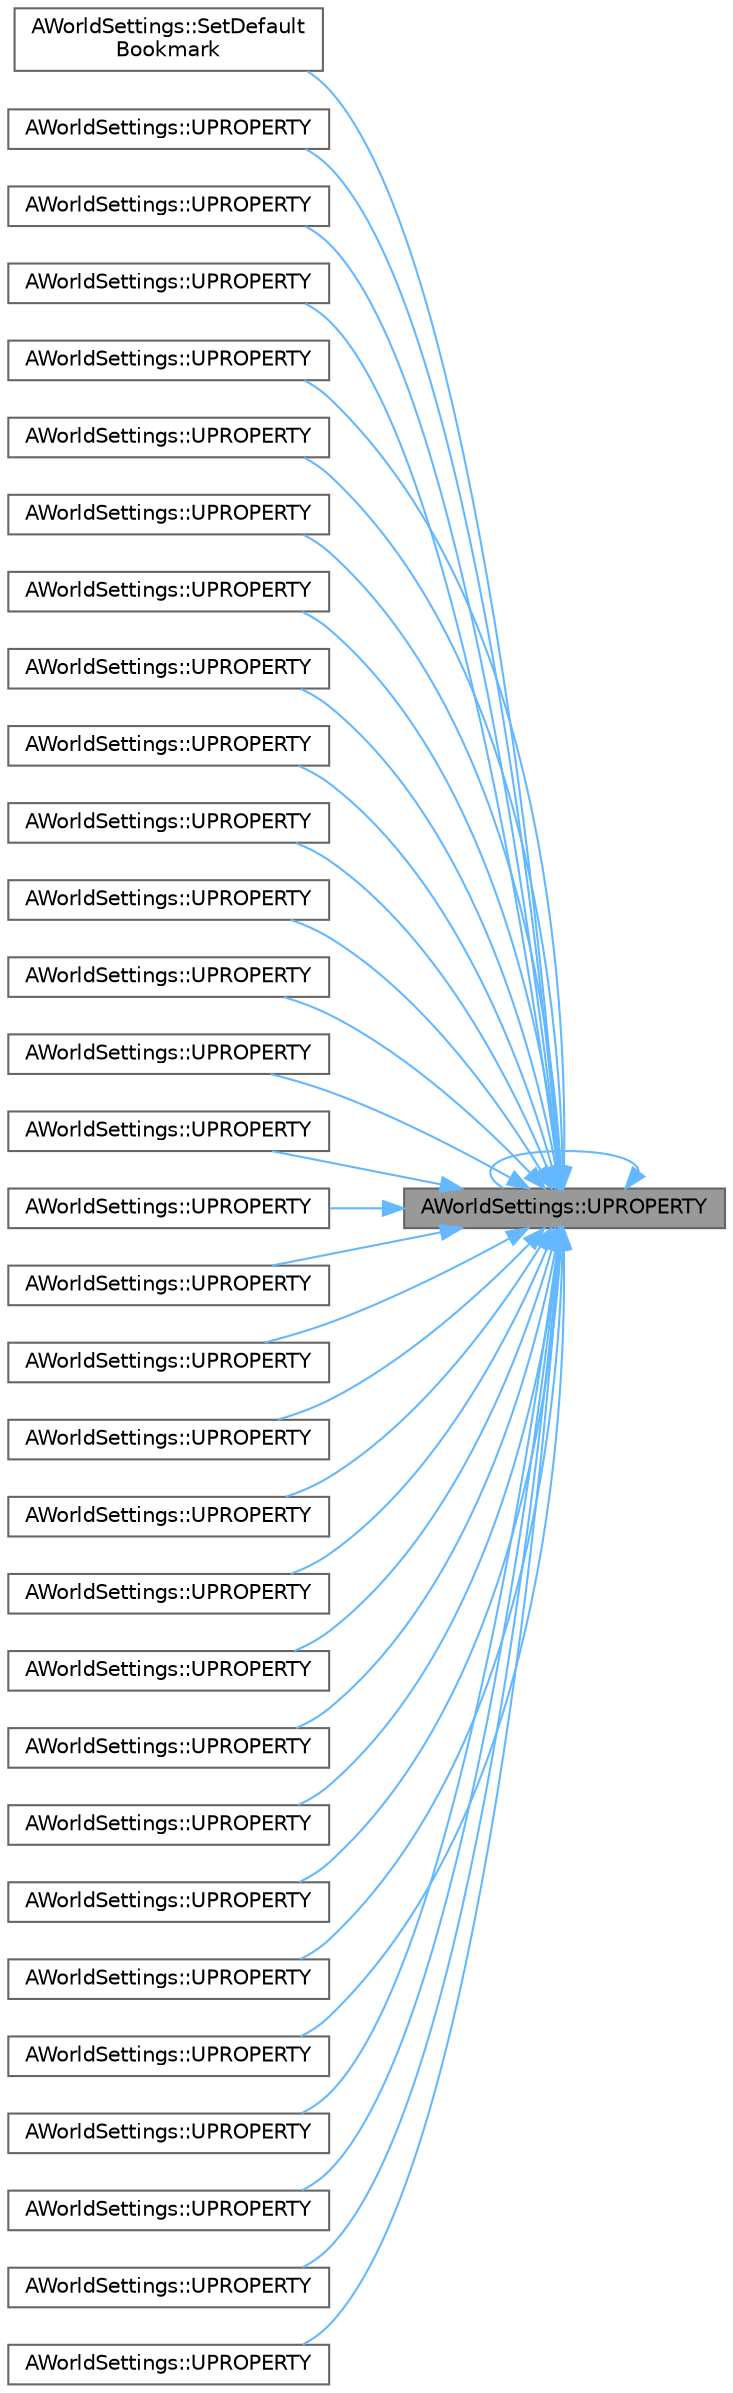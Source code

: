 digraph "AWorldSettings::UPROPERTY"
{
 // INTERACTIVE_SVG=YES
 // LATEX_PDF_SIZE
  bgcolor="transparent";
  edge [fontname=Helvetica,fontsize=10,labelfontname=Helvetica,labelfontsize=10];
  node [fontname=Helvetica,fontsize=10,shape=box,height=0.2,width=0.4];
  rankdir="RL";
  Node1 [id="Node000001",label="AWorldSettings::UPROPERTY",height=0.2,width=0.4,color="gray40", fillcolor="grey60", style="filled", fontcolor="black",tooltip="PRECOMPUTED VISIBILITY SETTINGS."];
  Node1 -> Node2 [id="edge1_Node000001_Node000002",dir="back",color="steelblue1",style="solid",tooltip=" "];
  Node2 [id="Node000002",label="AWorldSettings::SetDefault\lBookmark",height=0.2,width=0.4,color="grey40", fillcolor="white", style="filled",URL="$d4/d73/classAWorldSettings.html#aa47a1d00c9de5092a5e9e510dbf625aa",tooltip="Set the bookmark that will be applied when the map is opened in the editor."];
  Node1 -> Node3 [id="edge2_Node000001_Node000003",dir="back",color="steelblue1",style="solid",tooltip=" "];
  Node3 [id="Node000003",label="AWorldSettings::UPROPERTY",height=0.2,width=0.4,color="grey40", fillcolor="white", style="filled",URL="$d4/d73/classAWorldSettings.html#a8313ea8e85f21c1b470618b56f25668c",tooltip=" "];
  Node1 -> Node4 [id="edge3_Node000001_Node000004",dir="back",color="steelblue1",style="solid",tooltip=" "];
  Node4 [id="Node000004",label="AWorldSettings::UPROPERTY",height=0.2,width=0.4,color="grey40", fillcolor="white", style="filled",URL="$d4/d73/classAWorldSettings.html#a6e419446d369ea08104692373903f6e5",tooltip="Default interior settings applied to sounds that have \"apply ambient volumes\" set to true on their So..."];
  Node1 -> Node5 [id="edge4_Node000001_Node000005",dir="back",color="steelblue1",style="solid",tooltip=" "];
  Node5 [id="Node000005",label="AWorldSettings::UPROPERTY",height=0.2,width=0.4,color="grey40", fillcolor="white", style="filled",URL="$d4/d73/classAWorldSettings.html#a6a1675ca3ffa5332b49322afbef5ba26",tooltip=" "];
  Node1 -> Node6 [id="edge5_Node000001_Node000006",dir="back",color="steelblue1",style="solid",tooltip=" "];
  Node6 [id="Node000006",label="AWorldSettings::UPROPERTY",height=0.2,width=0.4,color="grey40", fillcolor="white", style="filled",URL="$d4/d73/classAWorldSettings.html#acd54e93560e42b9191ba9eeec6938f39",tooltip="NANITE SETTINGS."];
  Node1 -> Node7 [id="edge6_Node000001_Node000007",dir="back",color="steelblue1",style="solid",tooltip=" "];
  Node7 [id="Node000007",label="AWorldSettings::UPROPERTY",height=0.2,width=0.4,color="grey40", fillcolor="white", style="filled",URL="$d4/d73/classAWorldSettings.html#ae549ec9a67b0d9055d3102dcaa477a03",tooltip="AUDIO SETTINGS."];
  Node1 -> Node8 [id="edge7_Node000001_Node000008",dir="back",color="steelblue1",style="solid",tooltip=" "];
  Node8 [id="Node000008",label="AWorldSettings::UPROPERTY",height=0.2,width=0.4,color="grey40", fillcolor="white", style="filled",URL="$d4/d73/classAWorldSettings.html#ab6d89662235b0e158a11c62e3e02bd42",tooltip="Default color scale for the level."];
  Node1 -> Node9 [id="edge8_Node000001_Node000009",dir="back",color="steelblue1",style="solid",tooltip=" "];
  Node9 [id="Node000009",label="AWorldSettings::UPROPERTY",height=0.2,width=0.4,color="grey40", fillcolor="white", style="filled",URL="$d4/d73/classAWorldSettings.html#a2e699827cd060a3b16c6e7a8889b7104",tooltip="Additional transform applied when applying LevelStreaming Transform to LevelInstance."];
  Node1 -> Node10 [id="edge9_Node000001_Node000010",dir="back",color="steelblue1",style="solid",tooltip=" "];
  Node10 [id="Node000010",label="AWorldSettings::UPROPERTY",height=0.2,width=0.4,color="grey40", fillcolor="white", style="filled",URL="$d4/d73/classAWorldSettings.html#a3cd96aba41743fbf268b07072a4cd34f",tooltip="RENDERING SETTINGS."];
  Node1 -> Node11 [id="edge10_Node000001_Node000011",dir="back",color="steelblue1",style="solid",tooltip=" "];
  Node11 [id="Node000011",label="AWorldSettings::UPROPERTY",height=0.2,width=0.4,color="grey40", fillcolor="white", style="filled",URL="$d4/d73/classAWorldSettings.html#a204c45856b82cc8521f3761e46cbaa42",tooltip="valid only during replication - information about the player(s) being replicated to (there could be m..."];
  Node1 -> Node12 [id="edge11_Node000001_Node000012",dir="back",color="steelblue1",style="solid",tooltip=" "];
  Node12 [id="Node000012",label="AWorldSettings::UPROPERTY",height=0.2,width=0.4,color="grey40", fillcolor="white", style="filled",URL="$d4/d73/classAWorldSettings.html#a7eb8832469cdef24c28f1a624716d163",tooltip=" "];
  Node1 -> Node13 [id="edge12_Node000001_Node000013",dir="back",color="steelblue1",style="solid",tooltip=" "];
  Node13 [id="Node000013",label="AWorldSettings::UPROPERTY",height=0.2,width=0.4,color="grey40", fillcolor="white", style="filled",URL="$d4/d73/classAWorldSettings.html#ad93121b77eea2cb460b0eaee2213053d",tooltip="Array of user data stored with the asset."];
  Node1 -> Node14 [id="edge13_Node000001_Node000014",dir="back",color="steelblue1",style="solid",tooltip=" "];
  Node14 [id="Node000014",label="AWorldSettings::UPROPERTY",height=0.2,width=0.4,color="grey40", fillcolor="white", style="filled",URL="$d4/d73/classAWorldSettings.html#a4a9772dc72380f140b01b4aca34221f8",tooltip="Default Base SoundMix."];
  Node1 -> Node15 [id="edge14_Node000001_Node000015",dir="back",color="steelblue1",style="solid",tooltip=" "];
  Node15 [id="Node000015",label="AWorldSettings::UPROPERTY",height=0.2,width=0.4,color="grey40", fillcolor="white", style="filled",URL="$d4/d73/classAWorldSettings.html#a5986723b88d6035f9a8356d3aa7c542e",tooltip="Overrides NavigationSystemConfig."];
  Node1 -> Node16 [id="edge15_Node000001_Node000016",dir="back",color="steelblue1",style="solid",tooltip=" "];
  Node16 [id="Node000016",label="AWorldSettings::UPROPERTY",height=0.2,width=0.4,color="grey40", fillcolor="white", style="filled",URL="$d4/d73/classAWorldSettings.html#a6524b91bbb8e1f9de7a57c037d894c6d",tooltip=" "];
  Node1 -> Node17 [id="edge16_Node000001_Node000017",dir="back",color="steelblue1",style="solid",tooltip=" "];
  Node17 [id="Node000017",label="AWorldSettings::UPROPERTY",height=0.2,width=0.4,color="grey40", fillcolor="white", style="filled",URL="$d4/d73/classAWorldSettings.html#af17af8c663fe778512712435b4ebfe63",tooltip=" "];
  Node1 -> Node18 [id="edge17_Node000001_Node000018",dir="back",color="steelblue1",style="solid",tooltip=" "];
  Node18 [id="Node000018",label="AWorldSettings::UPROPERTY",height=0.2,width=0.4,color="grey40", fillcolor="white", style="filled",URL="$d4/d73/classAWorldSettings.html#af5edc9080816e3ff126f977c43bbf038",tooltip="Class of GameNetworkManager to spawn for network games."];
  Node1 -> Node19 [id="edge18_Node000001_Node000019",dir="back",color="steelblue1",style="solid",tooltip=" "];
  Node19 [id="Node000019",label="AWorldSettings::UPROPERTY",height=0.2,width=0.4,color="grey40", fillcolor="white", style="filled",URL="$d4/d73/classAWorldSettings.html#ac19c0fbd24664de0f995e83c3e9d87aa",tooltip=" "];
  Node1 -> Node20 [id="edge19_Node000001_Node000020",dir="back",color="steelblue1",style="solid",tooltip=" "];
  Node20 [id="Node000020",label="AWorldSettings::UPROPERTY",height=0.2,width=0.4,color="grey40", fillcolor="white", style="filled",URL="$d4/d73/classAWorldSettings.html#ac61b24f98bc1718abe3a864c4db09347",tooltip="Max occlusion distance used by mesh distance fields, overridden if there is a movable skylight."];
  Node1 -> Node21 [id="edge20_Node000001_Node000021",dir="back",color="steelblue1",style="solid",tooltip=" "];
  Node21 [id="Node000021",label="AWorldSettings::UPROPERTY",height=0.2,width=0.4,color="grey40", fillcolor="white", style="filled",URL="$d4/d73/classAWorldSettings.html#ad23075ca09f6d9d42dbba15de79e1b93",tooltip="Controls the intensity of self-shadowing from capsule indirect shadows."];
  Node1 -> Node22 [id="edge21_Node000001_Node000022",dir="back",color="steelblue1",style="solid",tooltip=" "];
  Node22 [id="Node000022",label="AWorldSettings::UPROPERTY",height=0.2,width=0.4,color="grey40", fillcolor="white", style="filled",URL="$d4/d73/classAWorldSettings.html#a5087b523b9433122d907baa634d7db9f",tooltip="Distance from the camera that the global distance field should cover."];
  Node1 -> Node23 [id="edge22_Node000001_Node000023",dir="back",color="steelblue1",style="solid",tooltip=" "];
  Node23 [id="Node000023",label="AWorldSettings::UPROPERTY",height=0.2,width=0.4,color="grey40", fillcolor="white", style="filled",URL="$d4/d73/classAWorldSettings.html#a9d2e23422036cf4ff81aa844dfbd33e4",tooltip=" "];
  Node1 -> Node24 [id="edge23_Node000001_Node000024",dir="back",color="steelblue1",style="solid",tooltip=" "];
  Node24 [id="Node000024",label="AWorldSettings::UPROPERTY",height=0.2,width=0.4,color="grey40", fillcolor="white", style="filled",URL="$d4/d73/classAWorldSettings.html#af72b2ce10a5cf443a76c1c320fdbbb2b",tooltip="Highest acceptable cinematic time dilation."];
  Node1 -> Node25 [id="edge24_Node000001_Node000025",dir="back",color="steelblue1",style="solid",tooltip=" "];
  Node25 [id="Node000025",label="AWorldSettings::UPROPERTY",height=0.2,width=0.4,color="grey40", fillcolor="white", style="filled",URL="$d4/d73/classAWorldSettings.html#ac96db337271f73b2cd4c0de1ad7facbc",tooltip="Highest acceptable global time dilation."];
  Node1 -> Node26 [id="edge25_Node000001_Node000026",dir="back",color="steelblue1",style="solid",tooltip=" "];
  Node26 [id="Node000026",label="AWorldSettings::UPROPERTY",height=0.2,width=0.4,color="grey40", fillcolor="white", style="filled",URL="$d4/d73/classAWorldSettings.html#ae009d8ff64e69d044fc4efadc89be628",tooltip="Largest possible frametime, not considering dilation."];
  Node1 -> Node27 [id="edge26_Node000001_Node000027",dir="back",color="steelblue1",style="solid",tooltip=" "];
  Node27 [id="Node000027",label="AWorldSettings::UPROPERTY",height=0.2,width=0.4,color="grey40", fillcolor="white", style="filled",URL="$d4/d73/classAWorldSettings.html#a846bbcd78f035e5f6b4f1707919b5625",tooltip="Lowest acceptable cinematic time dilation."];
  Node1 -> Node28 [id="edge27_Node000001_Node000028",dir="back",color="steelblue1",style="solid",tooltip=" "];
  Node28 [id="Node000028",label="AWorldSettings::UPROPERTY",height=0.2,width=0.4,color="grey40", fillcolor="white", style="filled",URL="$d4/d73/classAWorldSettings.html#ade366888c69db384b51c8aa3df6c2e49",tooltip="Smallest possible frametime, not considering dilation."];
  Node1 -> Node1 [id="edge28_Node000001_Node000001",dir="back",color="steelblue1",style="solid",tooltip=" "];
  Node1 -> Node29 [id="edge29_Node000001_Node000029",dir="back",color="steelblue1",style="solid",tooltip=" "];
  Node29 [id="Node000029",label="AWorldSettings::UPROPERTY",height=0.2,width=0.4,color="grey40", fillcolor="white", style="filled",URL="$d4/d73/classAWorldSettings.html#ac48b1bbd52b7db5b3520a4cf5a6081f9",tooltip="Determines how aggressive precomputed visibility should be."];
  Node1 -> Node30 [id="edge30_Node000001_Node000030",dir="back",color="steelblue1",style="solid",tooltip=" "];
  Node30 [id="Node000030",label="AWorldSettings::UPROPERTY",height=0.2,width=0.4,color="grey40", fillcolor="white", style="filled",URL="$d4/d73/classAWorldSettings.html#ac67471e536daeb0ac0af1e3378b30e0e",tooltip="Holds parameters for NavigationSystem's creation."];
  Node1 -> Node31 [id="edge31_Node000001_Node000031",dir="back",color="steelblue1",style="solid",tooltip=" "];
  Node31 [id="Node000031",label="AWorldSettings::UPROPERTY",height=0.2,width=0.4,color="grey40", fillcolor="white", style="filled",URL="$d4/d73/classAWorldSettings.html#ab5591e4ef57053b900cbcc60190abfcb",tooltip="Class that will be used when creating new bookmarks."];
  Node1 -> Node32 [id="edge32_Node000001_Node000032",dir="back",color="steelblue1",style="solid",tooltip=" "];
  Node32 [id="Node000032",label="AWorldSettings::UPROPERTY",height=0.2,width=0.4,color="grey40", fillcolor="white", style="filled",URL="$d4/d73/classAWorldSettings.html#af09737775027b2fd9eb8357db49b007b",tooltip=" "];
}
